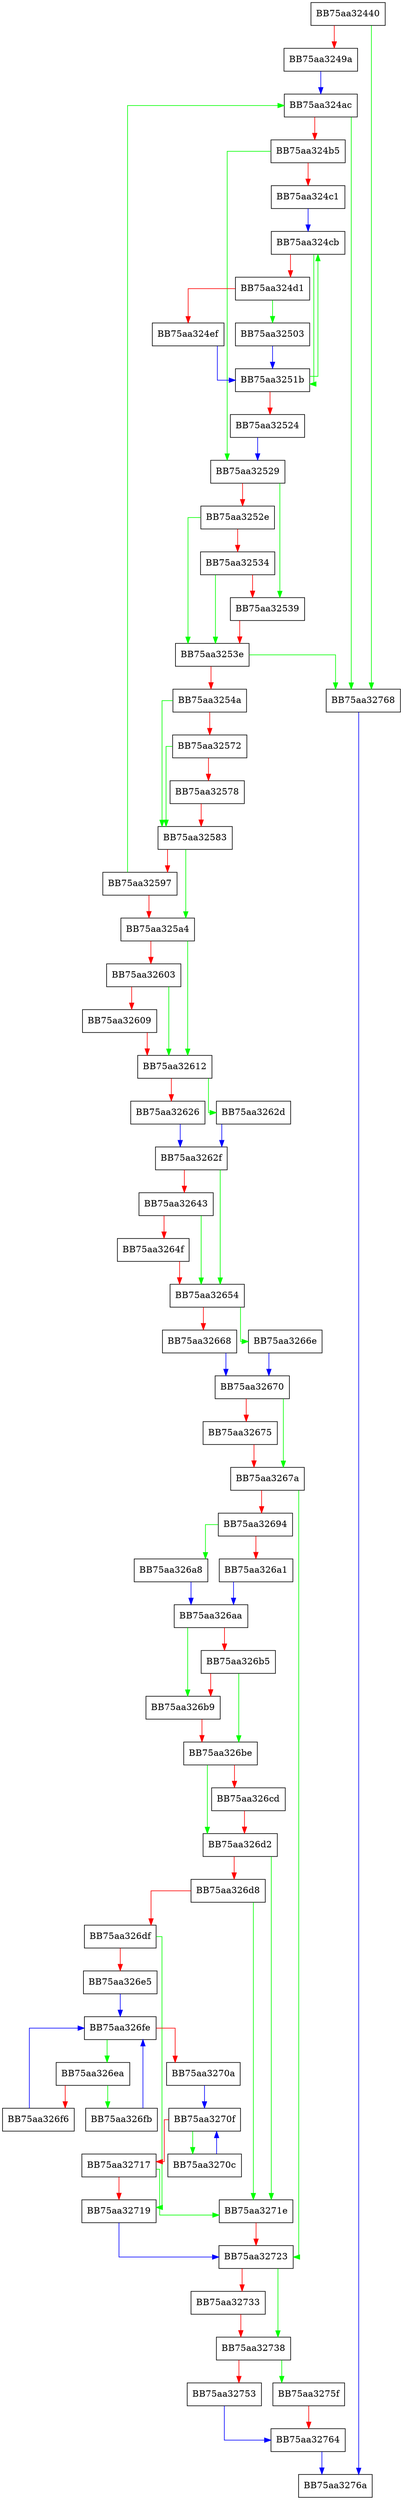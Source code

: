 digraph reuseFirstWord {
  node [shape="box"];
  graph [splines=ortho];
  BB75aa32440 -> BB75aa32768 [color="green"];
  BB75aa32440 -> BB75aa3249a [color="red"];
  BB75aa3249a -> BB75aa324ac [color="blue"];
  BB75aa324ac -> BB75aa32768 [color="green"];
  BB75aa324ac -> BB75aa324b5 [color="red"];
  BB75aa324b5 -> BB75aa32529 [color="green"];
  BB75aa324b5 -> BB75aa324c1 [color="red"];
  BB75aa324c1 -> BB75aa324cb [color="blue"];
  BB75aa324cb -> BB75aa3251b [color="green"];
  BB75aa324cb -> BB75aa324d1 [color="red"];
  BB75aa324d1 -> BB75aa32503 [color="green"];
  BB75aa324d1 -> BB75aa324ef [color="red"];
  BB75aa324ef -> BB75aa3251b [color="blue"];
  BB75aa32503 -> BB75aa3251b [color="blue"];
  BB75aa3251b -> BB75aa324cb [color="green"];
  BB75aa3251b -> BB75aa32524 [color="red"];
  BB75aa32524 -> BB75aa32529 [color="blue"];
  BB75aa32529 -> BB75aa32539 [color="green"];
  BB75aa32529 -> BB75aa3252e [color="red"];
  BB75aa3252e -> BB75aa3253e [color="green"];
  BB75aa3252e -> BB75aa32534 [color="red"];
  BB75aa32534 -> BB75aa3253e [color="green"];
  BB75aa32534 -> BB75aa32539 [color="red"];
  BB75aa32539 -> BB75aa3253e [color="red"];
  BB75aa3253e -> BB75aa32768 [color="green"];
  BB75aa3253e -> BB75aa3254a [color="red"];
  BB75aa3254a -> BB75aa32583 [color="green"];
  BB75aa3254a -> BB75aa32572 [color="red"];
  BB75aa32572 -> BB75aa32583 [color="green"];
  BB75aa32572 -> BB75aa32578 [color="red"];
  BB75aa32578 -> BB75aa32583 [color="red"];
  BB75aa32583 -> BB75aa325a4 [color="green"];
  BB75aa32583 -> BB75aa32597 [color="red"];
  BB75aa32597 -> BB75aa324ac [color="green"];
  BB75aa32597 -> BB75aa325a4 [color="red"];
  BB75aa325a4 -> BB75aa32612 [color="green"];
  BB75aa325a4 -> BB75aa32603 [color="red"];
  BB75aa32603 -> BB75aa32612 [color="green"];
  BB75aa32603 -> BB75aa32609 [color="red"];
  BB75aa32609 -> BB75aa32612 [color="red"];
  BB75aa32612 -> BB75aa3262d [color="green"];
  BB75aa32612 -> BB75aa32626 [color="red"];
  BB75aa32626 -> BB75aa3262f [color="blue"];
  BB75aa3262d -> BB75aa3262f [color="blue"];
  BB75aa3262f -> BB75aa32654 [color="green"];
  BB75aa3262f -> BB75aa32643 [color="red"];
  BB75aa32643 -> BB75aa32654 [color="green"];
  BB75aa32643 -> BB75aa3264f [color="red"];
  BB75aa3264f -> BB75aa32654 [color="red"];
  BB75aa32654 -> BB75aa3266e [color="green"];
  BB75aa32654 -> BB75aa32668 [color="red"];
  BB75aa32668 -> BB75aa32670 [color="blue"];
  BB75aa3266e -> BB75aa32670 [color="blue"];
  BB75aa32670 -> BB75aa3267a [color="green"];
  BB75aa32670 -> BB75aa32675 [color="red"];
  BB75aa32675 -> BB75aa3267a [color="red"];
  BB75aa3267a -> BB75aa32723 [color="green"];
  BB75aa3267a -> BB75aa32694 [color="red"];
  BB75aa32694 -> BB75aa326a8 [color="green"];
  BB75aa32694 -> BB75aa326a1 [color="red"];
  BB75aa326a1 -> BB75aa326aa [color="blue"];
  BB75aa326a8 -> BB75aa326aa [color="blue"];
  BB75aa326aa -> BB75aa326b9 [color="green"];
  BB75aa326aa -> BB75aa326b5 [color="red"];
  BB75aa326b5 -> BB75aa326be [color="green"];
  BB75aa326b5 -> BB75aa326b9 [color="red"];
  BB75aa326b9 -> BB75aa326be [color="red"];
  BB75aa326be -> BB75aa326d2 [color="green"];
  BB75aa326be -> BB75aa326cd [color="red"];
  BB75aa326cd -> BB75aa326d2 [color="red"];
  BB75aa326d2 -> BB75aa3271e [color="green"];
  BB75aa326d2 -> BB75aa326d8 [color="red"];
  BB75aa326d8 -> BB75aa3271e [color="green"];
  BB75aa326d8 -> BB75aa326df [color="red"];
  BB75aa326df -> BB75aa32719 [color="green"];
  BB75aa326df -> BB75aa326e5 [color="red"];
  BB75aa326e5 -> BB75aa326fe [color="blue"];
  BB75aa326ea -> BB75aa326fb [color="green"];
  BB75aa326ea -> BB75aa326f6 [color="red"];
  BB75aa326f6 -> BB75aa326fe [color="blue"];
  BB75aa326fb -> BB75aa326fe [color="blue"];
  BB75aa326fe -> BB75aa326ea [color="green"];
  BB75aa326fe -> BB75aa3270a [color="red"];
  BB75aa3270a -> BB75aa3270f [color="blue"];
  BB75aa3270c -> BB75aa3270f [color="blue"];
  BB75aa3270f -> BB75aa3270c [color="green"];
  BB75aa3270f -> BB75aa32717 [color="red"];
  BB75aa32717 -> BB75aa3271e [color="green"];
  BB75aa32717 -> BB75aa32719 [color="red"];
  BB75aa32719 -> BB75aa32723 [color="blue"];
  BB75aa3271e -> BB75aa32723 [color="red"];
  BB75aa32723 -> BB75aa32738 [color="green"];
  BB75aa32723 -> BB75aa32733 [color="red"];
  BB75aa32733 -> BB75aa32738 [color="red"];
  BB75aa32738 -> BB75aa3275f [color="green"];
  BB75aa32738 -> BB75aa32753 [color="red"];
  BB75aa32753 -> BB75aa32764 [color="blue"];
  BB75aa3275f -> BB75aa32764 [color="red"];
  BB75aa32764 -> BB75aa3276a [color="blue"];
  BB75aa32768 -> BB75aa3276a [color="blue"];
}